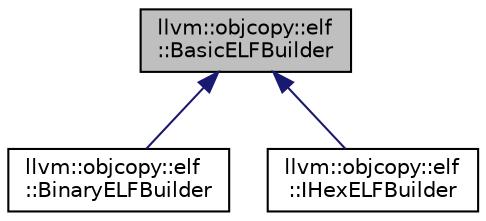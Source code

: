 digraph "llvm::objcopy::elf::BasicELFBuilder"
{
 // LATEX_PDF_SIZE
  bgcolor="transparent";
  edge [fontname="Helvetica",fontsize="10",labelfontname="Helvetica",labelfontsize="10"];
  node [fontname="Helvetica",fontsize="10",shape=record];
  Node1 [label="llvm::objcopy::elf\l::BasicELFBuilder",height=0.2,width=0.4,color="black", fillcolor="grey75", style="filled", fontcolor="black",tooltip=" "];
  Node1 -> Node2 [dir="back",color="midnightblue",fontsize="10",style="solid",fontname="Helvetica"];
  Node2 [label="llvm::objcopy::elf\l::BinaryELFBuilder",height=0.2,width=0.4,color="black",URL="$classllvm_1_1objcopy_1_1elf_1_1BinaryELFBuilder.html",tooltip=" "];
  Node1 -> Node3 [dir="back",color="midnightblue",fontsize="10",style="solid",fontname="Helvetica"];
  Node3 [label="llvm::objcopy::elf\l::IHexELFBuilder",height=0.2,width=0.4,color="black",URL="$classllvm_1_1objcopy_1_1elf_1_1IHexELFBuilder.html",tooltip=" "];
}
